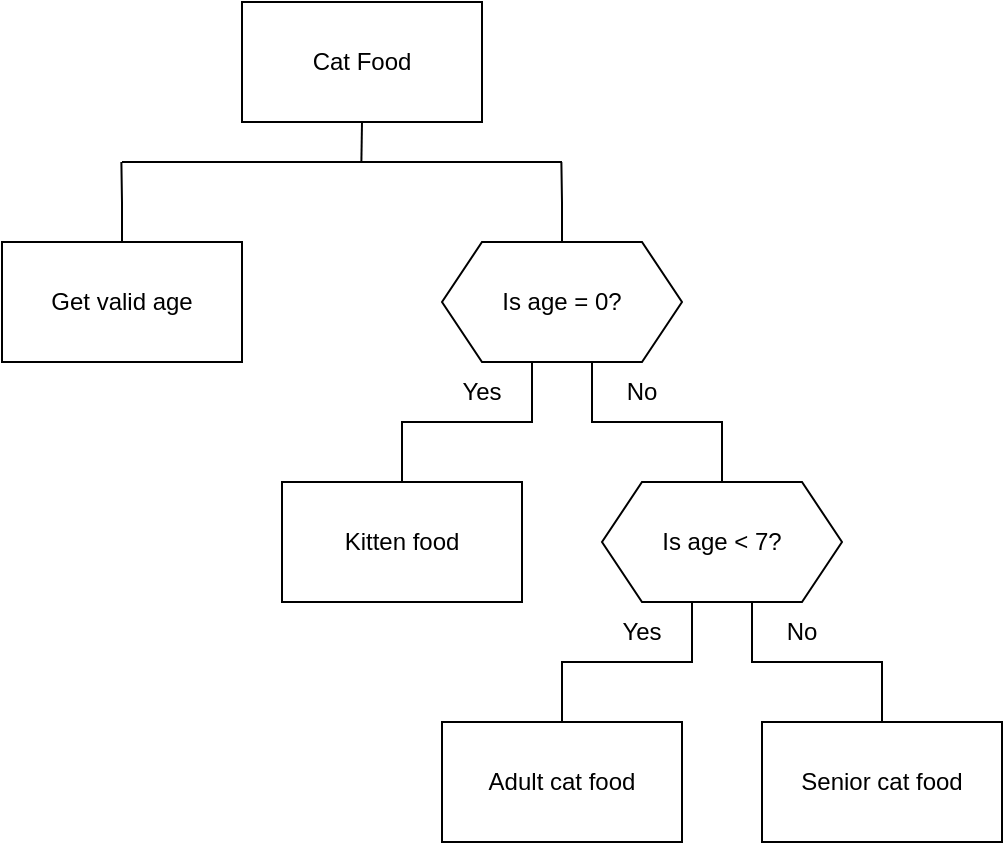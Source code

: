 <mxfile version="15.4.0" type="device" pages="2"><diagram id="AYEZofAU8LwVD3IiDoZD" name="Structure"><mxGraphModel dx="981" dy="567" grid="1" gridSize="10" guides="1" tooltips="1" connect="1" arrows="1" fold="1" page="1" pageScale="1" pageWidth="1169" pageHeight="827" math="0" shadow="0"><root><mxCell id="0"/><mxCell id="1" parent="0"/><mxCell id="B1AhdLHqE4vzAlNoKRtk-24" style="edgeStyle=orthogonalEdgeStyle;rounded=0;orthogonalLoop=1;jettySize=auto;html=1;exitX=0.5;exitY=1;exitDx=0;exitDy=0;endArrow=none;endFill=0;" edge="1" parent="1" source="S3aIK7XYb_t0gKXQzCrw-1"><mxGeometry relative="1" as="geometry"><mxPoint x="579.69" y="200.0" as="targetPoint"/></mxGeometry></mxCell><mxCell id="S3aIK7XYb_t0gKXQzCrw-1" value="Cat Food" style="rounded=0;whiteSpace=wrap;html=1;" vertex="1" parent="1"><mxGeometry x="520" y="120" width="120" height="60" as="geometry"/></mxCell><mxCell id="B1AhdLHqE4vzAlNoKRtk-25" style="edgeStyle=orthogonalEdgeStyle;rounded=0;orthogonalLoop=1;jettySize=auto;html=1;exitX=0.5;exitY=0;exitDx=0;exitDy=0;endArrow=none;endFill=0;" edge="1" parent="1" source="S3aIK7XYb_t0gKXQzCrw-2"><mxGeometry relative="1" as="geometry"><mxPoint x="459.69" y="200.0" as="targetPoint"/></mxGeometry></mxCell><mxCell id="S3aIK7XYb_t0gKXQzCrw-2" value="Get valid age" style="rounded=0;whiteSpace=wrap;html=1;" vertex="1" parent="1"><mxGeometry x="400" y="240" width="120" height="60" as="geometry"/></mxCell><mxCell id="B1AhdLHqE4vzAlNoKRtk-5" style="edgeStyle=orthogonalEdgeStyle;rounded=0;orthogonalLoop=1;jettySize=auto;html=1;exitX=0.375;exitY=1;exitDx=0;exitDy=0;entryX=0.5;entryY=0;entryDx=0;entryDy=0;endArrow=none;endFill=0;" edge="1" parent="1" source="B1AhdLHqE4vzAlNoKRtk-1" target="B1AhdLHqE4vzAlNoKRtk-3"><mxGeometry relative="1" as="geometry"/></mxCell><mxCell id="B1AhdLHqE4vzAlNoKRtk-6" style="edgeStyle=orthogonalEdgeStyle;rounded=0;orthogonalLoop=1;jettySize=auto;html=1;exitX=0.625;exitY=1;exitDx=0;exitDy=0;entryX=0.5;entryY=0;entryDx=0;entryDy=0;endArrow=none;endFill=0;" edge="1" parent="1" source="B1AhdLHqE4vzAlNoKRtk-1" target="B1AhdLHqE4vzAlNoKRtk-2"><mxGeometry relative="1" as="geometry"/></mxCell><mxCell id="B1AhdLHqE4vzAlNoKRtk-26" style="edgeStyle=orthogonalEdgeStyle;rounded=0;orthogonalLoop=1;jettySize=auto;html=1;exitX=0.5;exitY=0;exitDx=0;exitDy=0;endArrow=none;endFill=0;" edge="1" parent="1" source="B1AhdLHqE4vzAlNoKRtk-1"><mxGeometry relative="1" as="geometry"><mxPoint x="679.69" y="200.0" as="targetPoint"/></mxGeometry></mxCell><mxCell id="B1AhdLHqE4vzAlNoKRtk-1" value="Is age = 0?" style="shape=hexagon;perimeter=hexagonPerimeter2;whiteSpace=wrap;html=1;fixedSize=1;" vertex="1" parent="1"><mxGeometry x="620" y="240" width="120" height="60" as="geometry"/></mxCell><mxCell id="B1AhdLHqE4vzAlNoKRtk-12" style="edgeStyle=orthogonalEdgeStyle;rounded=0;orthogonalLoop=1;jettySize=auto;html=1;exitX=0.375;exitY=1;exitDx=0;exitDy=0;entryX=0.5;entryY=0;entryDx=0;entryDy=0;endArrow=none;endFill=0;" edge="1" parent="1" source="B1AhdLHqE4vzAlNoKRtk-2" target="B1AhdLHqE4vzAlNoKRtk-10"><mxGeometry relative="1" as="geometry"/></mxCell><mxCell id="B1AhdLHqE4vzAlNoKRtk-13" style="edgeStyle=orthogonalEdgeStyle;rounded=0;orthogonalLoop=1;jettySize=auto;html=1;exitX=0.625;exitY=1;exitDx=0;exitDy=0;entryX=0.5;entryY=0;entryDx=0;entryDy=0;endArrow=none;endFill=0;" edge="1" parent="1" source="B1AhdLHqE4vzAlNoKRtk-2" target="B1AhdLHqE4vzAlNoKRtk-11"><mxGeometry relative="1" as="geometry"/></mxCell><mxCell id="B1AhdLHqE4vzAlNoKRtk-2" value="Is age &amp;lt; 7?" style="shape=hexagon;perimeter=hexagonPerimeter2;whiteSpace=wrap;html=1;fixedSize=1;" vertex="1" parent="1"><mxGeometry x="700" y="360" width="120" height="60" as="geometry"/></mxCell><mxCell id="B1AhdLHqE4vzAlNoKRtk-3" value="Kitten food" style="rounded=0;whiteSpace=wrap;html=1;" vertex="1" parent="1"><mxGeometry x="540" y="360" width="120" height="60" as="geometry"/></mxCell><mxCell id="B1AhdLHqE4vzAlNoKRtk-10" value="Adult cat food" style="rounded=0;whiteSpace=wrap;html=1;" vertex="1" parent="1"><mxGeometry x="620" y="480" width="120" height="60" as="geometry"/></mxCell><mxCell id="B1AhdLHqE4vzAlNoKRtk-11" value="Senior cat food" style="rounded=0;whiteSpace=wrap;html=1;" vertex="1" parent="1"><mxGeometry x="780" y="480" width="120" height="60" as="geometry"/></mxCell><mxCell id="B1AhdLHqE4vzAlNoKRtk-14" value="Yes" style="text;html=1;strokeColor=none;fillColor=none;align=center;verticalAlign=middle;whiteSpace=wrap;rounded=0;" vertex="1" parent="1"><mxGeometry x="610" y="300" width="60" height="30" as="geometry"/></mxCell><mxCell id="B1AhdLHqE4vzAlNoKRtk-15" value="Yes" style="text;html=1;strokeColor=none;fillColor=none;align=center;verticalAlign=middle;whiteSpace=wrap;rounded=0;" vertex="1" parent="1"><mxGeometry x="690" y="420" width="60" height="30" as="geometry"/></mxCell><mxCell id="B1AhdLHqE4vzAlNoKRtk-16" value="No" style="text;html=1;strokeColor=none;fillColor=none;align=center;verticalAlign=middle;whiteSpace=wrap;rounded=0;" vertex="1" parent="1"><mxGeometry x="690" y="300" width="60" height="30" as="geometry"/></mxCell><mxCell id="B1AhdLHqE4vzAlNoKRtk-18" value="No" style="text;html=1;strokeColor=none;fillColor=none;align=center;verticalAlign=middle;whiteSpace=wrap;rounded=0;" vertex="1" parent="1"><mxGeometry x="770" y="420" width="60" height="30" as="geometry"/></mxCell><mxCell id="B1AhdLHqE4vzAlNoKRtk-23" value="" style="html=1;rounded=0;endArrow=none;endFill=0;edgeStyle=orthogonalEdgeStyle;" edge="1" parent="1"><mxGeometry width="100" relative="1" as="geometry"><mxPoint x="460" y="200" as="sourcePoint"/><mxPoint x="680" y="200" as="targetPoint"/></mxGeometry></mxCell></root></mxGraphModel></diagram><diagram id="78IQenYEc3FYlbzYmUs-" name="Flow"><mxGraphModel dx="870" dy="655" grid="1" gridSize="10" guides="1" tooltips="1" connect="1" arrows="1" fold="1" page="1" pageScale="1" pageWidth="1169" pageHeight="827" math="0" shadow="0"><root><mxCell id="a_QWpOht4jJ7XS4akstX-0"/><mxCell id="a_QWpOht4jJ7XS4akstX-1" parent="a_QWpOht4jJ7XS4akstX-0"/></root></mxGraphModel></diagram></mxfile>